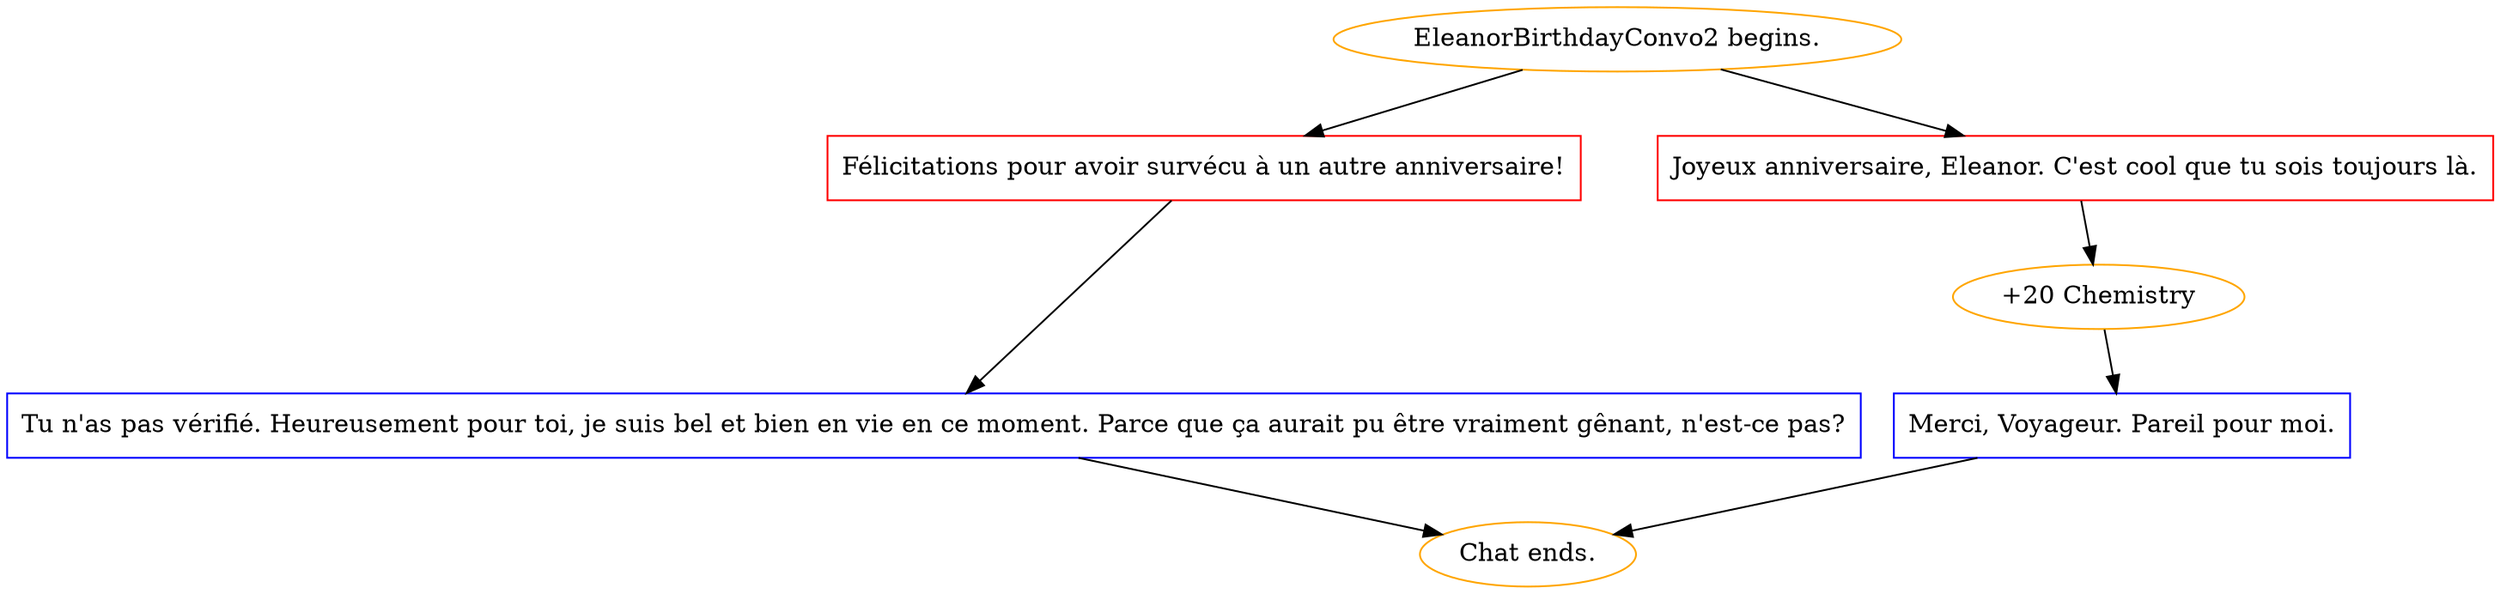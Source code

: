 digraph {
	"EleanorBirthdayConvo2 begins." [color=orange];
		"EleanorBirthdayConvo2 begins." -> j216025679;
		"EleanorBirthdayConvo2 begins." -> j1936476897;
	j216025679 [label="Félicitations pour avoir survécu à un autre anniversaire!",shape=box,color=red];
		j216025679 -> j804247970;
	j1936476897 [label="Joyeux anniversaire, Eleanor. C'est cool que tu sois toujours là.",shape=box,color=red];
		j1936476897 -> j2521065080;
	j804247970 [label="Tu n'as pas vérifié. Heureusement pour toi, je suis bel et bien en vie en ce moment. Parce que ça aurait pu être vraiment gênant, n'est-ce pas?",shape=box,color=blue];
		j804247970 -> "Chat ends.";
	j2521065080 [label="+20 Chemistry",color=orange];
		j2521065080 -> j1769187547;
	"Chat ends." [color=orange];
	j1769187547 [label="Merci, Voyageur. Pareil pour moi.",shape=box,color=blue];
		j1769187547 -> "Chat ends.";
}